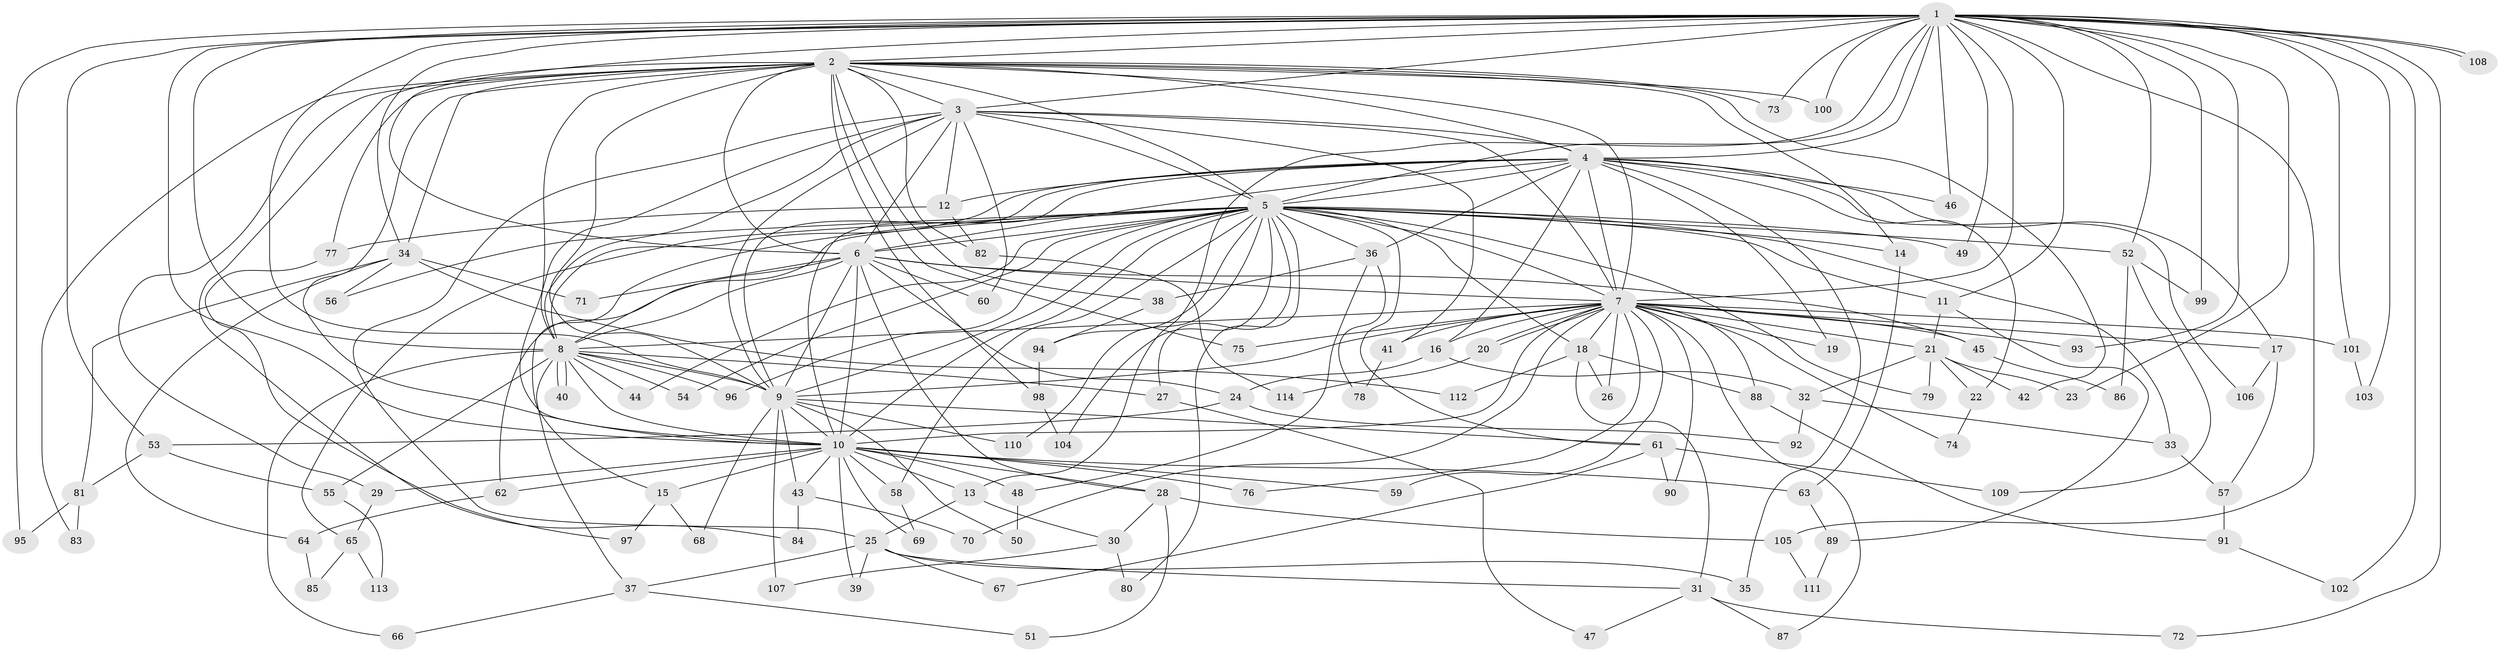// Generated by graph-tools (version 1.1) at 2025/34/03/09/25 02:34:51]
// undirected, 114 vertices, 253 edges
graph export_dot {
graph [start="1"]
  node [color=gray90,style=filled];
  1;
  2;
  3;
  4;
  5;
  6;
  7;
  8;
  9;
  10;
  11;
  12;
  13;
  14;
  15;
  16;
  17;
  18;
  19;
  20;
  21;
  22;
  23;
  24;
  25;
  26;
  27;
  28;
  29;
  30;
  31;
  32;
  33;
  34;
  35;
  36;
  37;
  38;
  39;
  40;
  41;
  42;
  43;
  44;
  45;
  46;
  47;
  48;
  49;
  50;
  51;
  52;
  53;
  54;
  55;
  56;
  57;
  58;
  59;
  60;
  61;
  62;
  63;
  64;
  65;
  66;
  67;
  68;
  69;
  70;
  71;
  72;
  73;
  74;
  75;
  76;
  77;
  78;
  79;
  80;
  81;
  82;
  83;
  84;
  85;
  86;
  87;
  88;
  89;
  90;
  91;
  92;
  93;
  94;
  95;
  96;
  97;
  98;
  99;
  100;
  101;
  102;
  103;
  104;
  105;
  106;
  107;
  108;
  109;
  110;
  111;
  112;
  113;
  114;
  1 -- 2;
  1 -- 3;
  1 -- 4;
  1 -- 5;
  1 -- 6;
  1 -- 7;
  1 -- 8;
  1 -- 9;
  1 -- 10;
  1 -- 11;
  1 -- 13;
  1 -- 23;
  1 -- 34;
  1 -- 46;
  1 -- 49;
  1 -- 52;
  1 -- 53;
  1 -- 72;
  1 -- 73;
  1 -- 93;
  1 -- 95;
  1 -- 99;
  1 -- 100;
  1 -- 101;
  1 -- 102;
  1 -- 103;
  1 -- 105;
  1 -- 108;
  1 -- 108;
  2 -- 3;
  2 -- 4;
  2 -- 5;
  2 -- 6;
  2 -- 7;
  2 -- 8;
  2 -- 9;
  2 -- 10;
  2 -- 14;
  2 -- 29;
  2 -- 34;
  2 -- 38;
  2 -- 42;
  2 -- 73;
  2 -- 75;
  2 -- 77;
  2 -- 82;
  2 -- 83;
  2 -- 84;
  2 -- 98;
  2 -- 100;
  3 -- 4;
  3 -- 5;
  3 -- 6;
  3 -- 7;
  3 -- 8;
  3 -- 9;
  3 -- 10;
  3 -- 12;
  3 -- 25;
  3 -- 41;
  3 -- 60;
  4 -- 5;
  4 -- 6;
  4 -- 7;
  4 -- 8;
  4 -- 9;
  4 -- 10;
  4 -- 12;
  4 -- 16;
  4 -- 17;
  4 -- 19;
  4 -- 22;
  4 -- 35;
  4 -- 36;
  4 -- 46;
  4 -- 106;
  5 -- 6;
  5 -- 7;
  5 -- 8;
  5 -- 9;
  5 -- 10;
  5 -- 11;
  5 -- 14;
  5 -- 15;
  5 -- 18;
  5 -- 27;
  5 -- 33;
  5 -- 36;
  5 -- 44;
  5 -- 49;
  5 -- 52;
  5 -- 54;
  5 -- 56;
  5 -- 58;
  5 -- 61;
  5 -- 65;
  5 -- 79;
  5 -- 80;
  5 -- 94;
  5 -- 96;
  5 -- 104;
  5 -- 110;
  6 -- 7;
  6 -- 8;
  6 -- 9;
  6 -- 10;
  6 -- 24;
  6 -- 28;
  6 -- 45;
  6 -- 60;
  6 -- 62;
  6 -- 71;
  7 -- 8;
  7 -- 9;
  7 -- 10;
  7 -- 16;
  7 -- 17;
  7 -- 18;
  7 -- 19;
  7 -- 20;
  7 -- 20;
  7 -- 21;
  7 -- 26;
  7 -- 41;
  7 -- 45;
  7 -- 59;
  7 -- 70;
  7 -- 74;
  7 -- 75;
  7 -- 76;
  7 -- 87;
  7 -- 88;
  7 -- 90;
  7 -- 93;
  7 -- 101;
  8 -- 9;
  8 -- 10;
  8 -- 27;
  8 -- 37;
  8 -- 40;
  8 -- 40;
  8 -- 44;
  8 -- 54;
  8 -- 55;
  8 -- 66;
  8 -- 96;
  9 -- 10;
  9 -- 43;
  9 -- 50;
  9 -- 61;
  9 -- 68;
  9 -- 107;
  9 -- 110;
  10 -- 13;
  10 -- 15;
  10 -- 28;
  10 -- 29;
  10 -- 39;
  10 -- 43;
  10 -- 48;
  10 -- 58;
  10 -- 59;
  10 -- 62;
  10 -- 63;
  10 -- 69;
  10 -- 76;
  11 -- 21;
  11 -- 89;
  12 -- 77;
  12 -- 82;
  13 -- 25;
  13 -- 30;
  14 -- 63;
  15 -- 68;
  15 -- 97;
  16 -- 24;
  16 -- 32;
  17 -- 57;
  17 -- 106;
  18 -- 26;
  18 -- 31;
  18 -- 88;
  18 -- 112;
  20 -- 114;
  21 -- 22;
  21 -- 23;
  21 -- 32;
  21 -- 42;
  21 -- 79;
  22 -- 74;
  24 -- 53;
  24 -- 92;
  25 -- 31;
  25 -- 35;
  25 -- 37;
  25 -- 39;
  25 -- 67;
  27 -- 47;
  28 -- 30;
  28 -- 51;
  28 -- 105;
  29 -- 65;
  30 -- 80;
  30 -- 107;
  31 -- 47;
  31 -- 72;
  31 -- 87;
  32 -- 33;
  32 -- 92;
  33 -- 57;
  34 -- 56;
  34 -- 64;
  34 -- 71;
  34 -- 81;
  34 -- 112;
  36 -- 38;
  36 -- 48;
  36 -- 78;
  37 -- 51;
  37 -- 66;
  38 -- 94;
  41 -- 78;
  43 -- 70;
  43 -- 84;
  45 -- 86;
  48 -- 50;
  52 -- 86;
  52 -- 99;
  52 -- 109;
  53 -- 55;
  53 -- 81;
  55 -- 113;
  57 -- 91;
  58 -- 69;
  61 -- 67;
  61 -- 90;
  61 -- 109;
  62 -- 64;
  63 -- 89;
  64 -- 85;
  65 -- 85;
  65 -- 113;
  77 -- 97;
  81 -- 83;
  81 -- 95;
  82 -- 114;
  88 -- 91;
  89 -- 111;
  91 -- 102;
  94 -- 98;
  98 -- 104;
  101 -- 103;
  105 -- 111;
}
